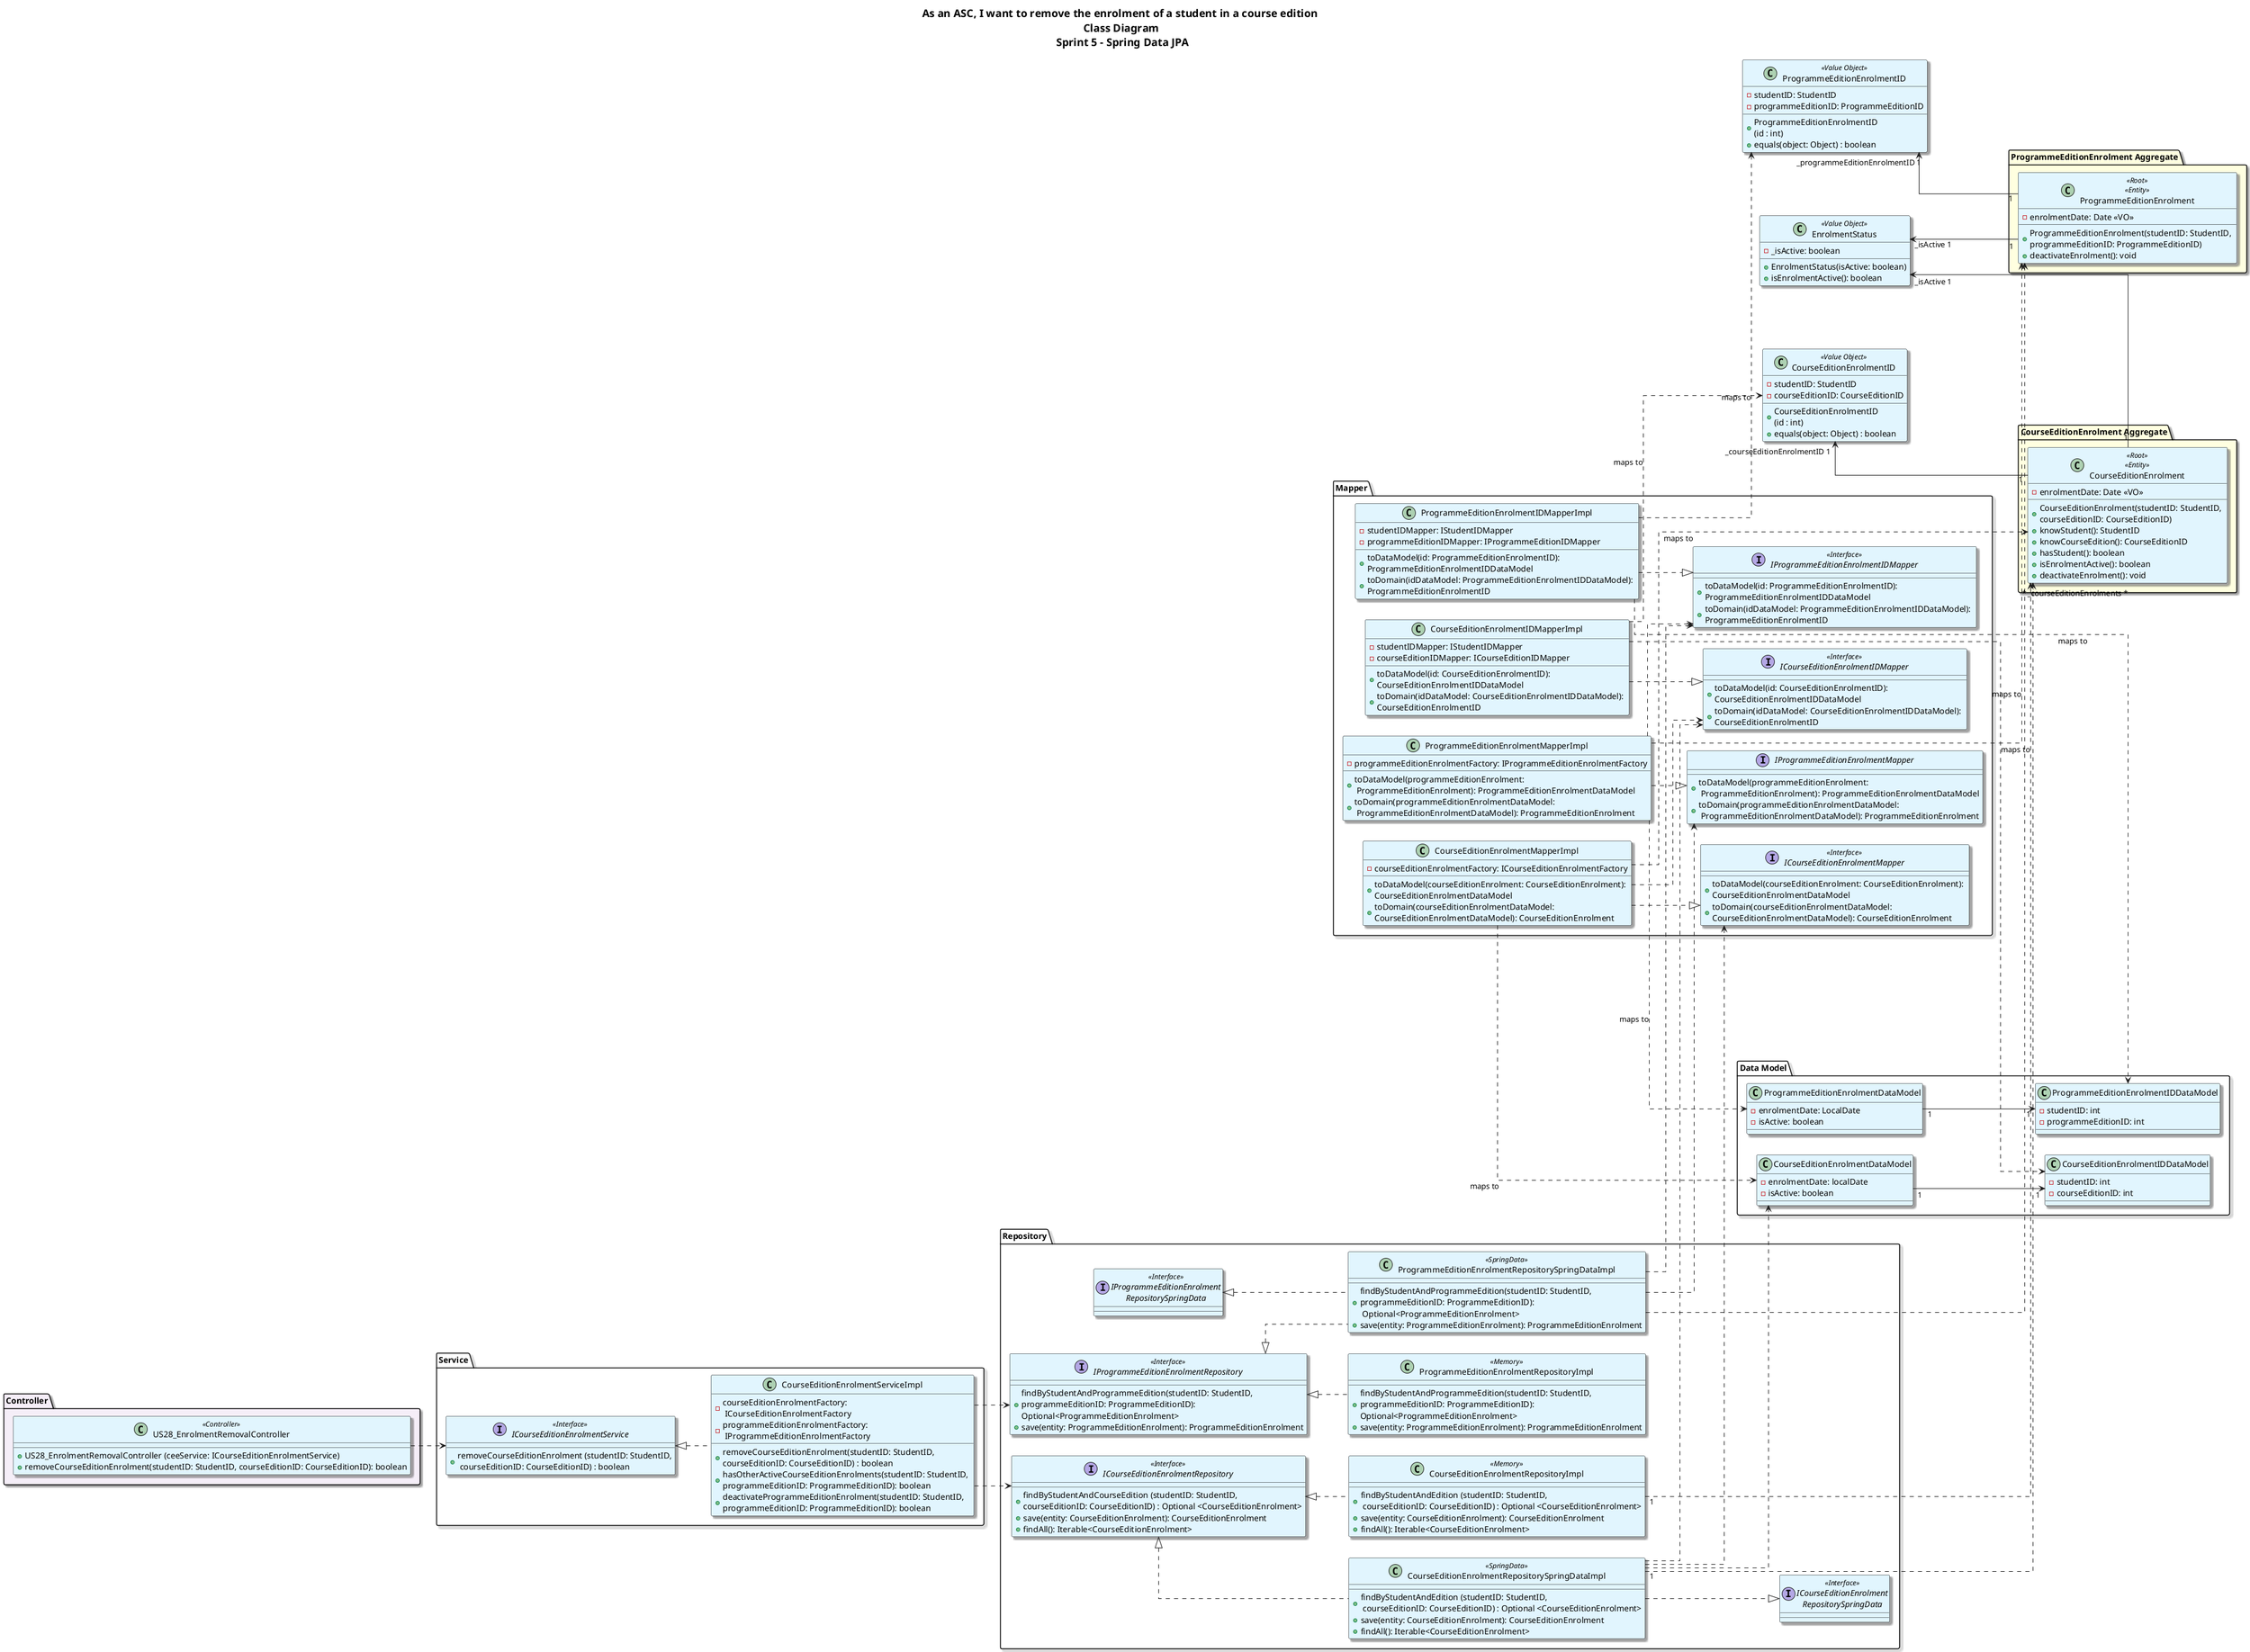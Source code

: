 @startuml
title As an ASC, I want to remove the enrolment of a student in a course edition \n Class Diagram \n Sprint 5 - Spring Data JPA

' ========== SETTINGS ==========
skinparam classBackgroundColor #E1F5FE
skinparam titleFontSize 18
skinparam linetype ortho
skinparam LegendBackgroundColor white
skinparam LegendBorderColor white
skinparam classFontSize 14
skinparam shadowing true
skinparam rectangle {
  RoundCorner 20
}
skinparam classBorderColor Black
left to right direction

' ========== CONTROLLER LAYER ==========
package Controller #F5EEF8{
class US28_EnrolmentRemovalController <<Controller>> {
    +US28_EnrolmentRemovalController (ceeService: ICourseEditionEnrolmentService)
    +removeCourseEditionEnrolment(studentID: StudentID, courseEditionID: CourseEditionID): boolean
}
}


' ========== SERVICE LAYER ==========
package Service {
interface ICourseEditionEnrolmentService <<Interface>> {
    +removeCourseEditionEnrolment (studentID: StudentID,\n courseEditionID: CourseEditionID) : boolean
}

class CourseEditionEnrolmentServiceImpl {
    -courseEditionEnrolmentFactory:\n ICourseEditionEnrolmentFactory
    -programmeEditionEnrolmentFactory:\n IProgrammeEditionEnrolmentFactory
    +removeCourseEditionEnrolment(studentID: StudentID, \ncourseEditionID: CourseEditionID) : boolean
    +hasOtherActiveCourseEditionEnrolments(studentID: StudentID, \nprogrammeEditionID: ProgrammeEditionID): boolean
    +deactivateProgrammeEditionEnrolment(studentID: StudentID, \nprogrammeEditionID: ProgrammeEditionID): boolean
}
}


' ========== REPOSITORY LAYER ==========
package Repository {

interface ICourseEditionEnrolmentRepository <<Interface>> {
    +findByStudentAndCourseEdition (studentID: StudentID, \ncourseEditionID: CourseEditionID) : Optional <CourseEditionEnrolment>
    +save(entity: CourseEditionEnrolment): CourseEditionEnrolment
    +findAll(): Iterable<CourseEditionEnrolment>
}

class CourseEditionEnrolmentRepositoryImpl <<Memory>>{
    +findByStudentAndEdition (studentID: StudentID,\n courseEditionID: CourseEditionID) : Optional <CourseEditionEnrolment>
    +save(entity: CourseEditionEnrolment): CourseEditionEnrolment
    +findAll(): Iterable<CourseEditionEnrolment>
}

class CourseEditionEnrolmentRepositorySpringDataImpl <<SpringData>> {
    +findByStudentAndEdition (studentID: StudentID,\n courseEditionID: CourseEditionID) : Optional <CourseEditionEnrolment>
    +save(entity: CourseEditionEnrolment): CourseEditionEnrolment
    +findAll(): Iterable<CourseEditionEnrolment>
}

interface ICourseEditionEnrolment\nRepositorySpringData <<Interface>> {
}

interface IProgrammeEditionEnrolmentRepository <<Interface>> {
    +findByStudentAndProgrammeEdition(studentID: StudentID, \nprogrammeEditionID: ProgrammeEditionID): \nOptional<ProgrammeEditionEnrolment>
    +save(entity: ProgrammeEditionEnrolment): ProgrammeEditionEnrolment
}

class ProgrammeEditionEnrolmentRepositoryImpl <<Memory>> {
    +findByStudentAndProgrammeEdition(studentID: StudentID, \nprogrammeEditionID: ProgrammeEditionID): \nOptional<ProgrammeEditionEnrolment>
    +save(entity: ProgrammeEditionEnrolment): ProgrammeEditionEnrolment
}

class ProgrammeEditionEnrolmentRepositorySpringDataImpl <<SpringData>> {
    +findByStudentAndProgrammeEdition(studentID: StudentID, \nprogrammeEditionID: ProgrammeEditionID):\n Optional<ProgrammeEditionEnrolment>
    +save(entity: ProgrammeEditionEnrolment): ProgrammeEditionEnrolment
}

interface IProgrammeEditionEnrolment\nRepositorySpringData <<Interface>> {
}

}



' ========== MAPPING LAYER ==========
package Mapper {
interface ICourseEditionEnrolmentMapper <<Interface>> {
    +toDataModel(courseEditionEnrolment: CourseEditionEnrolment): \nCourseEditionEnrolmentDataModel
    +toDomain(courseEditionEnrolmentDataModel: \nCourseEditionEnrolmentDataModel): CourseEditionEnrolment
}

class CourseEditionEnrolmentMapperImpl {
    -courseEditionEnrolmentFactory: ICourseEditionEnrolmentFactory
    +toDataModel(courseEditionEnrolment: CourseEditionEnrolment): \nCourseEditionEnrolmentDataModel
    +toDomain(courseEditionEnrolmentDataModel: \nCourseEditionEnrolmentDataModel): CourseEditionEnrolment
}

interface ICourseEditionEnrolmentIDMapper <<Interface>> {
    + toDataModel(id: CourseEditionEnrolmentID): \nCourseEditionEnrolmentIDDataModel
    + toDomain(idDataModel: CourseEditionEnrolmentIDDataModel): \nCourseEditionEnrolmentID
}

class CourseEditionEnrolmentIDMapperImpl {
    -studentIDMapper: IStudentIDMapper
    -courseEditionIDMapper: ICourseEditionIDMapper
    + toDataModel(id: CourseEditionEnrolmentID): \nCourseEditionEnrolmentIDDataModel
    + toDomain(idDataModel: CourseEditionEnrolmentIDDataModel): \nCourseEditionEnrolmentID
}

interface IProgrammeEditionEnrolmentMapper {
    + toDataModel(programmeEditionEnrolment:\n ProgrammeEditionEnrolment): ProgrammeEditionEnrolmentDataModel
    + toDomain(programmeEditionEnrolmentDataModel:\n ProgrammeEditionEnrolmentDataModel): ProgrammeEditionEnrolment
}

class ProgrammeEditionEnrolmentMapperImpl  {
    -programmeEditionEnrolmentFactory: IProgrammeEditionEnrolmentFactory
    + toDataModel(programmeEditionEnrolment:\n ProgrammeEditionEnrolment): ProgrammeEditionEnrolmentDataModel
    + toDomain(programmeEditionEnrolmentDataModel:\n ProgrammeEditionEnrolmentDataModel): ProgrammeEditionEnrolment
}

interface IProgrammeEditionEnrolmentIDMapper <<Interface>> {
    + toDataModel(id: ProgrammeEditionEnrolmentID): \nProgrammeEditionEnrolmentIDDataModel
    + toDomain(idDataModel: ProgrammeEditionEnrolmentIDDataModel): \nProgrammeEditionEnrolmentID
}

class ProgrammeEditionEnrolmentIDMapperImpl {
    -studentIDMapper: IStudentIDMapper
    -programmeEditionIDMapper: IProgrammeEditionIDMapper
    + toDataModel(id: ProgrammeEditionEnrolmentID): \nProgrammeEditionEnrolmentIDDataModel
    + toDomain(idDataModel: ProgrammeEditionEnrolmentIDDataModel): \nProgrammeEditionEnrolmentID
}
}


' ========== DATA MODEL ==========
package "Data Model" {
class CourseEditionEnrolmentDataModel {
    -enrolmentDate: localDate
    -isActive: boolean
}

class CourseEditionEnrolmentIDDataModel  {
    - studentID: int
    - courseEditionID: int
}

class ProgrammeEditionEnrolmentDataModel {
    -enrolmentDate: LocalDate
    -isActive: boolean
}

class ProgrammeEditionEnrolmentIDDataModel {
    -studentID: int
    -programmeEditionID: int
}

}


' ========== DOMAIN: ENROLMENT STATUS ==========
class EnrolmentStatus <<Value Object>>{
    -_isActive: boolean
    + EnrolmentStatus(isActive: boolean)
    + isEnrolmentActive(): boolean
    }

' ========== DOMAIN: COURSE ENROLMENT AGGREGATE ==========
package "CourseEditionEnrolment Aggregate" #LightYellow{
class CourseEditionEnrolment <<Root>> <<Entity>>{
    -enrolmentDate: Date <<VO>>
    +CourseEditionEnrolment(studentID: StudentID, \ncourseEditionID: CourseEditionID)
    +knowStudent(): StudentID
    +knowCourseEdition(): CourseEditionID
    +hasStudent(): boolean
    +isEnrolmentActive(): boolean
    +deactivateEnrolment(): void
}
}

class CourseEditionEnrolmentID <<Value Object>> {
    -studentID: StudentID
    -courseEditionID: CourseEditionID
    + CourseEditionEnrolmentID\n(id : int)
    + equals(object: Object) : boolean
}




' ========== DOMAIN: PROGRAMME ENROLMENT AGGREGATE ==========
package "ProgrammeEditionEnrolment Aggregate" #LightYellow{
class ProgrammeEditionEnrolment <<Root>> <<Entity>>{
    -enrolmentDate: Date <<VO>>
    +ProgrammeEditionEnrolment(studentID: StudentID, \nprogrammeEditionID: ProgrammeEditionID)
    +deactivateEnrolment(): void
}
}

class ProgrammeEditionEnrolmentID <<Value Object>> {
    -studentID: StudentID
    -programmeEditionID: ProgrammeEditionID
    + ProgrammeEditionEnrolmentID\n(id : int)
    + equals(object: Object) : boolean
}

' ========== RELATIONSHIPS ==========
US28_EnrolmentRemovalController ..> ICourseEditionEnrolmentService
ICourseEditionEnrolmentService <|.. CourseEditionEnrolmentServiceImpl

CourseEditionEnrolmentServiceImpl ..> ICourseEditionEnrolmentRepository
CourseEditionEnrolmentServiceImpl ..> IProgrammeEditionEnrolmentRepository

ICourseEditionEnrolmentRepository <|.. CourseEditionEnrolmentRepositoryImpl
ICourseEditionEnrolmentRepository <|.. CourseEditionEnrolmentRepositorySpringDataImpl
CourseEditionEnrolmentRepositorySpringDataImpl ..> CourseEditionEnrolmentDataModel
CourseEditionEnrolmentRepositorySpringDataImpl "1" ..> "*" CourseEditionEnrolment
CourseEditionEnrolmentRepositorySpringDataImpl ..> ICourseEditionEnrolmentMapper
CourseEditionEnrolmentRepositorySpringDataImpl ..> ICourseEditionEnrolmentIDMapper
CourseEditionEnrolmentMapperImpl ..> CourseEditionEnrolment : maps to
CourseEditionEnrolmentMapperImpl ..> CourseEditionEnrolmentDataModel : maps to
CourseEditionEnrolmentMapperImpl ..|> ICourseEditionEnrolmentMapper
CourseEditionEnrolmentIDMapperImpl ..|> ICourseEditionEnrolmentIDMapper
CourseEditionEnrolmentMapperImpl ..> ICourseEditionEnrolmentIDMapper
CourseEditionEnrolmentIDMapperImpl ..> CourseEditionEnrolmentID : maps to
CourseEditionEnrolmentIDMapperImpl ..> CourseEditionEnrolmentIDDataModel : maps to

ProgrammeEditionEnrolmentRepositorySpringDataImpl ..> IProgrammeEditionEnrolmentMapper
ProgrammeEditionEnrolmentRepositorySpringDataImpl ..> IProgrammeEditionEnrolmentIDMapper
ProgrammeEditionEnrolmentMapperImpl ..> ProgrammeEditionEnrolment : maps to
ProgrammeEditionEnrolmentMapperImpl ..> ProgrammeEditionEnrolmentDataModel : maps to
ProgrammeEditionEnrolmentMapperImpl ..|> IProgrammeEditionEnrolmentMapper
ProgrammeEditionEnrolmentIDMapperImpl ..|> IProgrammeEditionEnrolmentIDMapper
ProgrammeEditionEnrolmentMapperImpl ..> IProgrammeEditionEnrolmentIDMapper
ProgrammeEditionEnrolmentIDMapperImpl ..> ProgrammeEditionEnrolmentID : maps to
ProgrammeEditionEnrolmentIDMapperImpl ..> ProgrammeEditionEnrolmentIDDataModel : maps to

CourseEditionEnrolmentDataModel "1" --> "1" CourseEditionEnrolmentIDDataModel
ProgrammeEditionEnrolmentDataModel "1" --> "1" ProgrammeEditionEnrolmentIDDataModel
CourseEditionEnrolmentRepositorySpringDataImpl ..|> ICourseEditionEnrolment\nRepositorySpringData
IProgrammeEditionEnrolmentRepository <|.. ProgrammeEditionEnrolmentRepositoryImpl
IProgrammeEditionEnrolmentRepository <|.. ProgrammeEditionEnrolmentRepositorySpringDataImpl

IProgrammeEditionEnrolment\nRepositorySpringData <|.. ProgrammeEditionEnrolmentRepositorySpringDataImpl
ProgrammeEditionEnrolmentRepositorySpringDataImpl ..> ProgrammeEditionEnrolment

CourseEditionEnrolmentID "_courseEditionEnrolmentID 1" <-- "1" CourseEditionEnrolment
ProgrammeEditionEnrolmentID "_programmeEditionEnrolmentID 1" <-- "1" ProgrammeEditionEnrolment
CourseEditionEnrolmentRepositoryImpl "1"..> "_courseEditionEnrolments *" CourseEditionEnrolment
EnrolmentStatus "_isActive 1" <-- "1" CourseEditionEnrolment
EnrolmentStatus "_isActive 1" <-- "1" ProgrammeEditionEnrolment



@enduml
